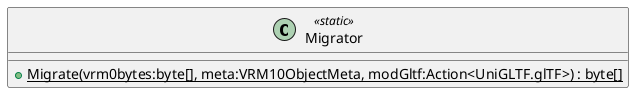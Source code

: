 @startuml
class Migrator <<static>> {
    + {static} Migrate(vrm0bytes:byte[], meta:VRM10ObjectMeta, modGltf:Action<UniGLTF.glTF>) : byte[]
}
@enduml

